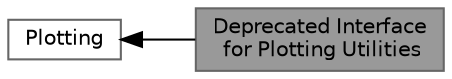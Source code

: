 digraph "Deprecated Interface for Plotting Utilities"
{
 // INTERACTIVE_SVG=YES
 // LATEX_PDF_SIZE
  bgcolor="transparent";
  edge [fontname=Helvetica,fontsize=10,labelfontname=Helvetica,labelfontsize=10];
  node [fontname=Helvetica,fontsize=10,shape=box,height=0.2,width=0.4];
  rankdir=LR;
  Node2 [label="Plotting",height=0.2,width=0.4,color="grey40", fillcolor="white", style="filled",URL="$group__plotting__utils.html",tooltip="Functions for Creating Secondary Structure Plots, Dot-Plots, and More."];
  Node1 [label="Deprecated Interface\l for Plotting Utilities",height=0.2,width=0.4,color="gray40", fillcolor="grey60", style="filled", fontcolor="black",tooltip=" "];
  Node2->Node1 [shape=plaintext, dir="back", style="solid"];
}
